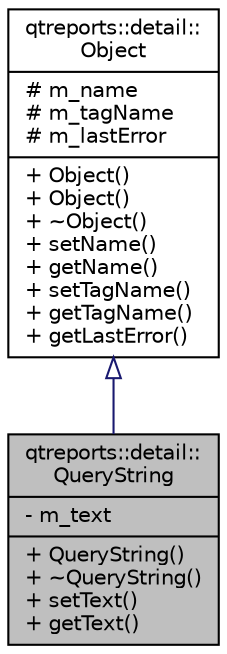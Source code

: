 digraph "qtreports::detail::QueryString"
{
 // INTERACTIVE_SVG=YES
  bgcolor="transparent";
  edge [fontname="Helvetica",fontsize="10",labelfontname="Helvetica",labelfontsize="10"];
  node [fontname="Helvetica",fontsize="10",shape=record];
  Node1 [label="{qtreports::detail::\lQueryString\n|- m_text\l|+ QueryString()\l+ ~QueryString()\l+ setText()\l+ getText()\l}",height=0.2,width=0.4,color="black", fillcolor="grey75", style="filled", fontcolor="black"];
  Node2 -> Node1 [dir="back",color="midnightblue",fontsize="10",style="solid",arrowtail="onormal",fontname="Helvetica"];
  Node2 [label="{qtreports::detail::\lObject\n|# m_name\l# m_tagName\l# m_lastError\l|+ Object()\l+ Object()\l+ ~Object()\l+ setName()\l+ getName()\l+ setTagName()\l+ getTagName()\l+ getLastError()\l}",height=0.2,width=0.4,color="black",URL="$classqtreports_1_1detail_1_1_object.html",tooltip="Базовый класс для любого тэга "];
}

